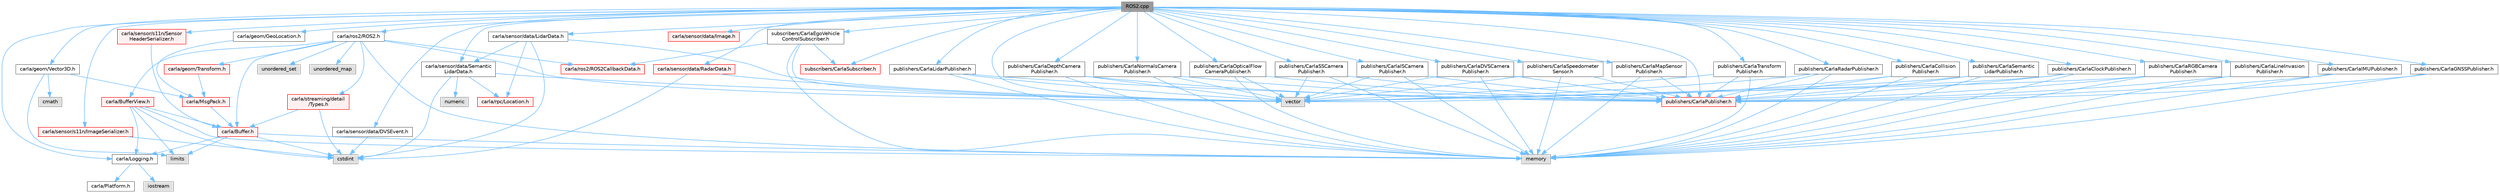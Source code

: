 digraph "ROS2.cpp"
{
 // INTERACTIVE_SVG=YES
 // LATEX_PDF_SIZE
  bgcolor="transparent";
  edge [fontname=Helvetica,fontsize=10,labelfontname=Helvetica,labelfontsize=10];
  node [fontname=Helvetica,fontsize=10,shape=box,height=0.2,width=0.4];
  Node1 [id="Node000001",label="ROS2.cpp",height=0.2,width=0.4,color="gray40", fillcolor="grey60", style="filled", fontcolor="black",tooltip=" "];
  Node1 -> Node2 [id="edge1_Node000001_Node000002",color="steelblue1",style="solid",tooltip=" "];
  Node2 [id="Node000002",label="carla/Logging.h",height=0.2,width=0.4,color="grey40", fillcolor="white", style="filled",URL="$de/d87/Logging_8h.html",tooltip=" "];
  Node2 -> Node3 [id="edge2_Node000002_Node000003",color="steelblue1",style="solid",tooltip=" "];
  Node3 [id="Node000003",label="carla/Platform.h",height=0.2,width=0.4,color="grey40", fillcolor="white", style="filled",URL="$d9/dd0/Platform_8h.html",tooltip=" "];
  Node2 -> Node4 [id="edge3_Node000002_Node000004",color="steelblue1",style="solid",tooltip=" "];
  Node4 [id="Node000004",label="iostream",height=0.2,width=0.4,color="grey60", fillcolor="#E0E0E0", style="filled",tooltip=" "];
  Node1 -> Node5 [id="edge4_Node000001_Node000005",color="steelblue1",style="solid",tooltip=" "];
  Node5 [id="Node000005",label="carla/ros2/ROS2.h",height=0.2,width=0.4,color="grey40", fillcolor="white", style="filled",URL="$da/db8/ROS2_8h.html",tooltip=" "];
  Node5 -> Node6 [id="edge5_Node000005_Node000006",color="steelblue1",style="solid",tooltip=" "];
  Node6 [id="Node000006",label="carla/Buffer.h",height=0.2,width=0.4,color="red", fillcolor="#FFF0F0", style="filled",URL="$d2/dda/carla_2Buffer_8h.html",tooltip=" "];
  Node6 -> Node2 [id="edge6_Node000006_Node000002",color="steelblue1",style="solid",tooltip=" "];
  Node6 -> Node12 [id="edge7_Node000006_Node000012",color="steelblue1",style="solid",tooltip=" "];
  Node12 [id="Node000012",label="cstdint",height=0.2,width=0.4,color="grey60", fillcolor="#E0E0E0", style="filled",tooltip=" "];
  Node6 -> Node13 [id="edge8_Node000006_Node000013",color="steelblue1",style="solid",tooltip=" "];
  Node13 [id="Node000013",label="limits",height=0.2,width=0.4,color="grey60", fillcolor="#E0E0E0", style="filled",tooltip=" "];
  Node6 -> Node14 [id="edge9_Node000006_Node000014",color="steelblue1",style="solid",tooltip=" "];
  Node14 [id="Node000014",label="memory",height=0.2,width=0.4,color="grey60", fillcolor="#E0E0E0", style="filled",tooltip=" "];
  Node5 -> Node16 [id="edge10_Node000005_Node000016",color="steelblue1",style="solid",tooltip=" "];
  Node16 [id="Node000016",label="carla/BufferView.h",height=0.2,width=0.4,color="red", fillcolor="#FFF0F0", style="filled",URL="$d8/dee/BufferView_8h.html",tooltip=" "];
  Node16 -> Node6 [id="edge11_Node000016_Node000006",color="steelblue1",style="solid",tooltip=" "];
  Node16 -> Node2 [id="edge12_Node000016_Node000002",color="steelblue1",style="solid",tooltip=" "];
  Node16 -> Node12 [id="edge13_Node000016_Node000012",color="steelblue1",style="solid",tooltip=" "];
  Node16 -> Node13 [id="edge14_Node000016_Node000013",color="steelblue1",style="solid",tooltip=" "];
  Node16 -> Node14 [id="edge15_Node000016_Node000014",color="steelblue1",style="solid",tooltip=" "];
  Node5 -> Node24 [id="edge16_Node000005_Node000024",color="steelblue1",style="solid",tooltip=" "];
  Node24 [id="Node000024",label="carla/geom/Transform.h",height=0.2,width=0.4,color="red", fillcolor="#FFF0F0", style="filled",URL="$de/d17/geom_2Transform_8h.html",tooltip=" "];
  Node24 -> Node25 [id="edge17_Node000024_Node000025",color="steelblue1",style="solid",tooltip=" "];
  Node25 [id="Node000025",label="carla/MsgPack.h",height=0.2,width=0.4,color="red", fillcolor="#FFF0F0", style="filled",URL="$d9/d6f/MsgPack_8h.html",tooltip=" "];
  Node25 -> Node6 [id="edge18_Node000025_Node000006",color="steelblue1",style="solid",tooltip=" "];
  Node5 -> Node37 [id="edge19_Node000005_Node000037",color="steelblue1",style="solid",tooltip=" "];
  Node37 [id="Node000037",label="carla/ros2/ROS2CallbackData.h",height=0.2,width=0.4,color="red", fillcolor="#FFF0F0", style="filled",URL="$d2/d6c/ROS2CallbackData_8h.html",tooltip=" "];
  Node5 -> Node39 [id="edge20_Node000005_Node000039",color="steelblue1",style="solid",tooltip=" "];
  Node39 [id="Node000039",label="carla/streaming/detail\l/Types.h",height=0.2,width=0.4,color="red", fillcolor="#FFF0F0", style="filled",URL="$d7/df8/Types_8h.html",tooltip=" "];
  Node39 -> Node6 [id="edge21_Node000039_Node000006",color="steelblue1",style="solid",tooltip=" "];
  Node39 -> Node12 [id="edge22_Node000039_Node000012",color="steelblue1",style="solid",tooltip=" "];
  Node5 -> Node40 [id="edge23_Node000005_Node000040",color="steelblue1",style="solid",tooltip=" "];
  Node40 [id="Node000040",label="unordered_set",height=0.2,width=0.4,color="grey60", fillcolor="#E0E0E0", style="filled",tooltip=" "];
  Node5 -> Node41 [id="edge24_Node000005_Node000041",color="steelblue1",style="solid",tooltip=" "];
  Node41 [id="Node000041",label="unordered_map",height=0.2,width=0.4,color="grey60", fillcolor="#E0E0E0", style="filled",tooltip=" "];
  Node5 -> Node14 [id="edge25_Node000005_Node000014",color="steelblue1",style="solid",tooltip=" "];
  Node5 -> Node42 [id="edge26_Node000005_Node000042",color="steelblue1",style="solid",tooltip=" "];
  Node42 [id="Node000042",label="vector",height=0.2,width=0.4,color="grey60", fillcolor="#E0E0E0", style="filled",tooltip=" "];
  Node1 -> Node43 [id="edge27_Node000001_Node000043",color="steelblue1",style="solid",tooltip=" "];
  Node43 [id="Node000043",label="carla/geom/GeoLocation.h",height=0.2,width=0.4,color="grey40", fillcolor="white", style="filled",URL="$d7/d86/GeoLocation_8h.html",tooltip=" "];
  Node43 -> Node25 [id="edge28_Node000043_Node000025",color="steelblue1",style="solid",tooltip=" "];
  Node1 -> Node28 [id="edge29_Node000001_Node000028",color="steelblue1",style="solid",tooltip=" "];
  Node28 [id="Node000028",label="carla/geom/Vector3D.h",height=0.2,width=0.4,color="grey40", fillcolor="white", style="filled",URL="$de/d70/geom_2Vector3D_8h.html",tooltip=" "];
  Node28 -> Node25 [id="edge30_Node000028_Node000025",color="steelblue1",style="solid",tooltip=" "];
  Node28 -> Node29 [id="edge31_Node000028_Node000029",color="steelblue1",style="solid",tooltip=" "];
  Node29 [id="Node000029",label="cmath",height=0.2,width=0.4,color="grey60", fillcolor="#E0E0E0", style="filled",tooltip=" "];
  Node28 -> Node13 [id="edge32_Node000028_Node000013",color="steelblue1",style="solid",tooltip=" "];
  Node1 -> Node44 [id="edge33_Node000001_Node000044",color="steelblue1",style="solid",tooltip=" "];
  Node44 [id="Node000044",label="carla/sensor/data/DVSEvent.h",height=0.2,width=0.4,color="grey40", fillcolor="white", style="filled",URL="$d7/d0b/DVSEvent_8h.html",tooltip=" "];
  Node44 -> Node12 [id="edge34_Node000044_Node000012",color="steelblue1",style="solid",tooltip=" "];
  Node1 -> Node45 [id="edge35_Node000001_Node000045",color="steelblue1",style="solid",tooltip=" "];
  Node45 [id="Node000045",label="carla/sensor/data/LidarData.h",height=0.2,width=0.4,color="grey40", fillcolor="white", style="filled",URL="$de/df5/LidarData_8h.html",tooltip=" "];
  Node45 -> Node46 [id="edge36_Node000045_Node000046",color="steelblue1",style="solid",tooltip=" "];
  Node46 [id="Node000046",label="carla/rpc/Location.h",height=0.2,width=0.4,color="red", fillcolor="#FFF0F0", style="filled",URL="$d5/da5/rpc_2Location_8h.html",tooltip=" "];
  Node45 -> Node47 [id="edge37_Node000045_Node000047",color="steelblue1",style="solid",tooltip=" "];
  Node47 [id="Node000047",label="carla/sensor/data/Semantic\lLidarData.h",height=0.2,width=0.4,color="grey40", fillcolor="white", style="filled",URL="$d0/dc1/SemanticLidarData_8h.html",tooltip=" "];
  Node47 -> Node46 [id="edge38_Node000047_Node000046",color="steelblue1",style="solid",tooltip=" "];
  Node47 -> Node12 [id="edge39_Node000047_Node000012",color="steelblue1",style="solid",tooltip=" "];
  Node47 -> Node42 [id="edge40_Node000047_Node000042",color="steelblue1",style="solid",tooltip=" "];
  Node47 -> Node48 [id="edge41_Node000047_Node000048",color="steelblue1",style="solid",tooltip=" "];
  Node48 [id="Node000048",label="numeric",height=0.2,width=0.4,color="grey60", fillcolor="#E0E0E0", style="filled",tooltip=" "];
  Node45 -> Node12 [id="edge42_Node000045_Node000012",color="steelblue1",style="solid",tooltip=" "];
  Node45 -> Node42 [id="edge43_Node000045_Node000042",color="steelblue1",style="solid",tooltip=" "];
  Node1 -> Node47 [id="edge44_Node000001_Node000047",color="steelblue1",style="solid",tooltip=" "];
  Node1 -> Node49 [id="edge45_Node000001_Node000049",color="steelblue1",style="solid",tooltip=" "];
  Node49 [id="Node000049",label="carla/sensor/data/RadarData.h",height=0.2,width=0.4,color="red", fillcolor="#FFF0F0", style="filled",URL="$d5/dc7/RadarData_8h.html",tooltip=" "];
  Node49 -> Node12 [id="edge46_Node000049_Node000012",color="steelblue1",style="solid",tooltip=" "];
  Node49 -> Node42 [id="edge47_Node000049_Node000042",color="steelblue1",style="solid",tooltip=" "];
  Node1 -> Node51 [id="edge48_Node000001_Node000051",color="steelblue1",style="solid",tooltip=" "];
  Node51 [id="Node000051",label="carla/sensor/data/Image.h",height=0.2,width=0.4,color="red", fillcolor="#FFF0F0", style="filled",URL="$da/d9b/sensor_2data_2Image_8h.html",tooltip=" "];
  Node1 -> Node72 [id="edge49_Node000001_Node000072",color="steelblue1",style="solid",tooltip=" "];
  Node72 [id="Node000072",label="carla/sensor/s11n/ImageSerializer.h",height=0.2,width=0.4,color="red", fillcolor="#FFF0F0", style="filled",URL="$de/dbf/ImageSerializer_8h.html",tooltip=" "];
  Node72 -> Node12 [id="edge50_Node000072_Node000012",color="steelblue1",style="solid",tooltip=" "];
  Node1 -> Node66 [id="edge51_Node000001_Node000066",color="steelblue1",style="solid",tooltip=" "];
  Node66 [id="Node000066",label="carla/sensor/s11n/Sensor\lHeaderSerializer.h",height=0.2,width=0.4,color="red", fillcolor="#FFF0F0", style="filled",URL="$dd/da9/SensorHeaderSerializer_8h.html",tooltip=" "];
  Node66 -> Node6 [id="edge52_Node000066_Node000006",color="steelblue1",style="solid",tooltip=" "];
  Node1 -> Node78 [id="edge53_Node000001_Node000078",color="steelblue1",style="solid",tooltip=" "];
  Node78 [id="Node000078",label="publishers/CarlaPublisher.h",height=0.2,width=0.4,color="red", fillcolor="#FFF0F0", style="filled",URL="$de/d7a/CarlaPublisher_8h.html",tooltip=" "];
  Node1 -> Node80 [id="edge54_Node000001_Node000080",color="steelblue1",style="solid",tooltip=" "];
  Node80 [id="Node000080",label="publishers/CarlaClockPublisher.h",height=0.2,width=0.4,color="grey40", fillcolor="white", style="filled",URL="$db/d26/CarlaClockPublisher_8h.html",tooltip=" "];
  Node80 -> Node14 [id="edge55_Node000080_Node000014",color="steelblue1",style="solid",tooltip=" "];
  Node80 -> Node42 [id="edge56_Node000080_Node000042",color="steelblue1",style="solid",tooltip=" "];
  Node80 -> Node78 [id="edge57_Node000080_Node000078",color="steelblue1",style="solid",tooltip=" "];
  Node1 -> Node81 [id="edge58_Node000001_Node000081",color="steelblue1",style="solid",tooltip=" "];
  Node81 [id="Node000081",label="publishers/CarlaRGBCamera\lPublisher.h",height=0.2,width=0.4,color="grey40", fillcolor="white", style="filled",URL="$d6/dc3/CarlaRGBCameraPublisher_8h.html",tooltip=" "];
  Node81 -> Node14 [id="edge59_Node000081_Node000014",color="steelblue1",style="solid",tooltip=" "];
  Node81 -> Node42 [id="edge60_Node000081_Node000042",color="steelblue1",style="solid",tooltip=" "];
  Node81 -> Node78 [id="edge61_Node000081_Node000078",color="steelblue1",style="solid",tooltip=" "];
  Node1 -> Node82 [id="edge62_Node000001_Node000082",color="steelblue1",style="solid",tooltip=" "];
  Node82 [id="Node000082",label="publishers/CarlaDepthCamera\lPublisher.h",height=0.2,width=0.4,color="grey40", fillcolor="white", style="filled",URL="$de/d65/CarlaDepthCameraPublisher_8h.html",tooltip=" "];
  Node82 -> Node14 [id="edge63_Node000082_Node000014",color="steelblue1",style="solid",tooltip=" "];
  Node82 -> Node42 [id="edge64_Node000082_Node000042",color="steelblue1",style="solid",tooltip=" "];
  Node82 -> Node78 [id="edge65_Node000082_Node000078",color="steelblue1",style="solid",tooltip=" "];
  Node1 -> Node83 [id="edge66_Node000001_Node000083",color="steelblue1",style="solid",tooltip=" "];
  Node83 [id="Node000083",label="publishers/CarlaNormalsCamera\lPublisher.h",height=0.2,width=0.4,color="grey40", fillcolor="white", style="filled",URL="$d1/d3c/CarlaNormalsCameraPublisher_8h.html",tooltip=" "];
  Node83 -> Node14 [id="edge67_Node000083_Node000014",color="steelblue1",style="solid",tooltip=" "];
  Node83 -> Node42 [id="edge68_Node000083_Node000042",color="steelblue1",style="solid",tooltip=" "];
  Node83 -> Node78 [id="edge69_Node000083_Node000078",color="steelblue1",style="solid",tooltip=" "];
  Node1 -> Node84 [id="edge70_Node000001_Node000084",color="steelblue1",style="solid",tooltip=" "];
  Node84 [id="Node000084",label="publishers/CarlaOpticalFlow\lCameraPublisher.h",height=0.2,width=0.4,color="grey40", fillcolor="white", style="filled",URL="$d6/d08/CarlaOpticalFlowCameraPublisher_8h.html",tooltip=" "];
  Node84 -> Node14 [id="edge71_Node000084_Node000014",color="steelblue1",style="solid",tooltip=" "];
  Node84 -> Node42 [id="edge72_Node000084_Node000042",color="steelblue1",style="solid",tooltip=" "];
  Node84 -> Node78 [id="edge73_Node000084_Node000078",color="steelblue1",style="solid",tooltip=" "];
  Node1 -> Node85 [id="edge74_Node000001_Node000085",color="steelblue1",style="solid",tooltip=" "];
  Node85 [id="Node000085",label="publishers/CarlaSSCamera\lPublisher.h",height=0.2,width=0.4,color="grey40", fillcolor="white", style="filled",URL="$d9/db2/CarlaSSCameraPublisher_8h.html",tooltip=" "];
  Node85 -> Node14 [id="edge75_Node000085_Node000014",color="steelblue1",style="solid",tooltip=" "];
  Node85 -> Node42 [id="edge76_Node000085_Node000042",color="steelblue1",style="solid",tooltip=" "];
  Node85 -> Node78 [id="edge77_Node000085_Node000078",color="steelblue1",style="solid",tooltip=" "];
  Node1 -> Node86 [id="edge78_Node000001_Node000086",color="steelblue1",style="solid",tooltip=" "];
  Node86 [id="Node000086",label="publishers/CarlaISCamera\lPublisher.h",height=0.2,width=0.4,color="grey40", fillcolor="white", style="filled",URL="$d7/d71/CarlaISCameraPublisher_8h.html",tooltip=" "];
  Node86 -> Node14 [id="edge79_Node000086_Node000014",color="steelblue1",style="solid",tooltip=" "];
  Node86 -> Node42 [id="edge80_Node000086_Node000042",color="steelblue1",style="solid",tooltip=" "];
  Node86 -> Node78 [id="edge81_Node000086_Node000078",color="steelblue1",style="solid",tooltip=" "];
  Node1 -> Node87 [id="edge82_Node000001_Node000087",color="steelblue1",style="solid",tooltip=" "];
  Node87 [id="Node000087",label="publishers/CarlaDVSCamera\lPublisher.h",height=0.2,width=0.4,color="grey40", fillcolor="white", style="filled",URL="$d7/d82/CarlaDVSCameraPublisher_8h.html",tooltip=" "];
  Node87 -> Node14 [id="edge83_Node000087_Node000014",color="steelblue1",style="solid",tooltip=" "];
  Node87 -> Node42 [id="edge84_Node000087_Node000042",color="steelblue1",style="solid",tooltip=" "];
  Node87 -> Node78 [id="edge85_Node000087_Node000078",color="steelblue1",style="solid",tooltip=" "];
  Node1 -> Node88 [id="edge86_Node000001_Node000088",color="steelblue1",style="solid",tooltip=" "];
  Node88 [id="Node000088",label="publishers/CarlaLidarPublisher.h",height=0.2,width=0.4,color="grey40", fillcolor="white", style="filled",URL="$d9/dad/CarlaLidarPublisher_8h.html",tooltip=" "];
  Node88 -> Node14 [id="edge87_Node000088_Node000014",color="steelblue1",style="solid",tooltip=" "];
  Node88 -> Node42 [id="edge88_Node000088_Node000042",color="steelblue1",style="solid",tooltip=" "];
  Node88 -> Node78 [id="edge89_Node000088_Node000078",color="steelblue1",style="solid",tooltip=" "];
  Node1 -> Node89 [id="edge90_Node000001_Node000089",color="steelblue1",style="solid",tooltip=" "];
  Node89 [id="Node000089",label="publishers/CarlaSemantic\lLidarPublisher.h",height=0.2,width=0.4,color="grey40", fillcolor="white", style="filled",URL="$d1/d67/CarlaSemanticLidarPublisher_8h.html",tooltip=" "];
  Node89 -> Node14 [id="edge91_Node000089_Node000014",color="steelblue1",style="solid",tooltip=" "];
  Node89 -> Node42 [id="edge92_Node000089_Node000042",color="steelblue1",style="solid",tooltip=" "];
  Node89 -> Node78 [id="edge93_Node000089_Node000078",color="steelblue1",style="solid",tooltip=" "];
  Node1 -> Node90 [id="edge94_Node000001_Node000090",color="steelblue1",style="solid",tooltip=" "];
  Node90 [id="Node000090",label="publishers/CarlaRadarPublisher.h",height=0.2,width=0.4,color="grey40", fillcolor="white", style="filled",URL="$d6/dea/CarlaRadarPublisher_8h.html",tooltip=" "];
  Node90 -> Node14 [id="edge95_Node000090_Node000014",color="steelblue1",style="solid",tooltip=" "];
  Node90 -> Node42 [id="edge96_Node000090_Node000042",color="steelblue1",style="solid",tooltip=" "];
  Node90 -> Node78 [id="edge97_Node000090_Node000078",color="steelblue1",style="solid",tooltip=" "];
  Node1 -> Node91 [id="edge98_Node000001_Node000091",color="steelblue1",style="solid",tooltip=" "];
  Node91 [id="Node000091",label="publishers/CarlaIMUPublisher.h",height=0.2,width=0.4,color="grey40", fillcolor="white", style="filled",URL="$d1/da5/CarlaIMUPublisher_8h.html",tooltip=" "];
  Node91 -> Node14 [id="edge99_Node000091_Node000014",color="steelblue1",style="solid",tooltip=" "];
  Node91 -> Node78 [id="edge100_Node000091_Node000078",color="steelblue1",style="solid",tooltip=" "];
  Node1 -> Node92 [id="edge101_Node000001_Node000092",color="steelblue1",style="solid",tooltip=" "];
  Node92 [id="Node000092",label="publishers/CarlaGNSSPublisher.h",height=0.2,width=0.4,color="grey40", fillcolor="white", style="filled",URL="$dd/d28/CarlaGNSSPublisher_8h.html",tooltip=" "];
  Node92 -> Node14 [id="edge102_Node000092_Node000014",color="steelblue1",style="solid",tooltip=" "];
  Node92 -> Node78 [id="edge103_Node000092_Node000078",color="steelblue1",style="solid",tooltip=" "];
  Node1 -> Node93 [id="edge104_Node000001_Node000093",color="steelblue1",style="solid",tooltip=" "];
  Node93 [id="Node000093",label="publishers/CarlaMapSensor\lPublisher.h",height=0.2,width=0.4,color="grey40", fillcolor="white", style="filled",URL="$d6/d62/CarlaMapSensorPublisher_8h.html",tooltip=" "];
  Node93 -> Node14 [id="edge105_Node000093_Node000014",color="steelblue1",style="solid",tooltip=" "];
  Node93 -> Node78 [id="edge106_Node000093_Node000078",color="steelblue1",style="solid",tooltip=" "];
  Node1 -> Node94 [id="edge107_Node000001_Node000094",color="steelblue1",style="solid",tooltip=" "];
  Node94 [id="Node000094",label="publishers/CarlaSpeedometer\lSensor.h",height=0.2,width=0.4,color="grey40", fillcolor="white", style="filled",URL="$dd/dd2/CarlaSpeedometerSensor_8h.html",tooltip=" "];
  Node94 -> Node14 [id="edge108_Node000094_Node000014",color="steelblue1",style="solid",tooltip=" "];
  Node94 -> Node42 [id="edge109_Node000094_Node000042",color="steelblue1",style="solid",tooltip=" "];
  Node94 -> Node78 [id="edge110_Node000094_Node000078",color="steelblue1",style="solid",tooltip=" "];
  Node1 -> Node95 [id="edge111_Node000001_Node000095",color="steelblue1",style="solid",tooltip=" "];
  Node95 [id="Node000095",label="publishers/CarlaTransform\lPublisher.h",height=0.2,width=0.4,color="grey40", fillcolor="white", style="filled",URL="$dd/d98/CarlaTransformPublisher_8h.html",tooltip=" "];
  Node95 -> Node14 [id="edge112_Node000095_Node000014",color="steelblue1",style="solid",tooltip=" "];
  Node95 -> Node42 [id="edge113_Node000095_Node000042",color="steelblue1",style="solid",tooltip=" "];
  Node95 -> Node78 [id="edge114_Node000095_Node000078",color="steelblue1",style="solid",tooltip=" "];
  Node1 -> Node96 [id="edge115_Node000001_Node000096",color="steelblue1",style="solid",tooltip=" "];
  Node96 [id="Node000096",label="publishers/CarlaCollision\lPublisher.h",height=0.2,width=0.4,color="grey40", fillcolor="white", style="filled",URL="$db/d6e/CarlaCollisionPublisher_8h.html",tooltip=" "];
  Node96 -> Node14 [id="edge116_Node000096_Node000014",color="steelblue1",style="solid",tooltip=" "];
  Node96 -> Node42 [id="edge117_Node000096_Node000042",color="steelblue1",style="solid",tooltip=" "];
  Node96 -> Node78 [id="edge118_Node000096_Node000078",color="steelblue1",style="solid",tooltip=" "];
  Node1 -> Node97 [id="edge119_Node000001_Node000097",color="steelblue1",style="solid",tooltip=" "];
  Node97 [id="Node000097",label="publishers/CarlaLineInvasion\lPublisher.h",height=0.2,width=0.4,color="grey40", fillcolor="white", style="filled",URL="$da/dff/CarlaLineInvasionPublisher_8h.html",tooltip=" "];
  Node97 -> Node14 [id="edge120_Node000097_Node000014",color="steelblue1",style="solid",tooltip=" "];
  Node97 -> Node78 [id="edge121_Node000097_Node000078",color="steelblue1",style="solid",tooltip=" "];
  Node1 -> Node98 [id="edge122_Node000001_Node000098",color="steelblue1",style="solid",tooltip=" "];
  Node98 [id="Node000098",label="subscribers/CarlaSubscriber.h",height=0.2,width=0.4,color="red", fillcolor="#FFF0F0", style="filled",URL="$d9/de5/CarlaSubscriber_8h.html",tooltip=" "];
  Node1 -> Node99 [id="edge123_Node000001_Node000099",color="steelblue1",style="solid",tooltip=" "];
  Node99 [id="Node000099",label="subscribers/CarlaEgoVehicle\lControlSubscriber.h",height=0.2,width=0.4,color="grey40", fillcolor="white", style="filled",URL="$de/d54/CarlaEgoVehicleControlSubscriber_8h.html",tooltip=" "];
  Node99 -> Node14 [id="edge124_Node000099_Node000014",color="steelblue1",style="solid",tooltip=" "];
  Node99 -> Node42 [id="edge125_Node000099_Node000042",color="steelblue1",style="solid",tooltip=" "];
  Node99 -> Node98 [id="edge126_Node000099_Node000098",color="steelblue1",style="solid",tooltip=" "];
  Node99 -> Node37 [id="edge127_Node000099_Node000037",color="steelblue1",style="solid",tooltip=" "];
  Node1 -> Node42 [id="edge128_Node000001_Node000042",color="steelblue1",style="solid",tooltip=" "];
}
